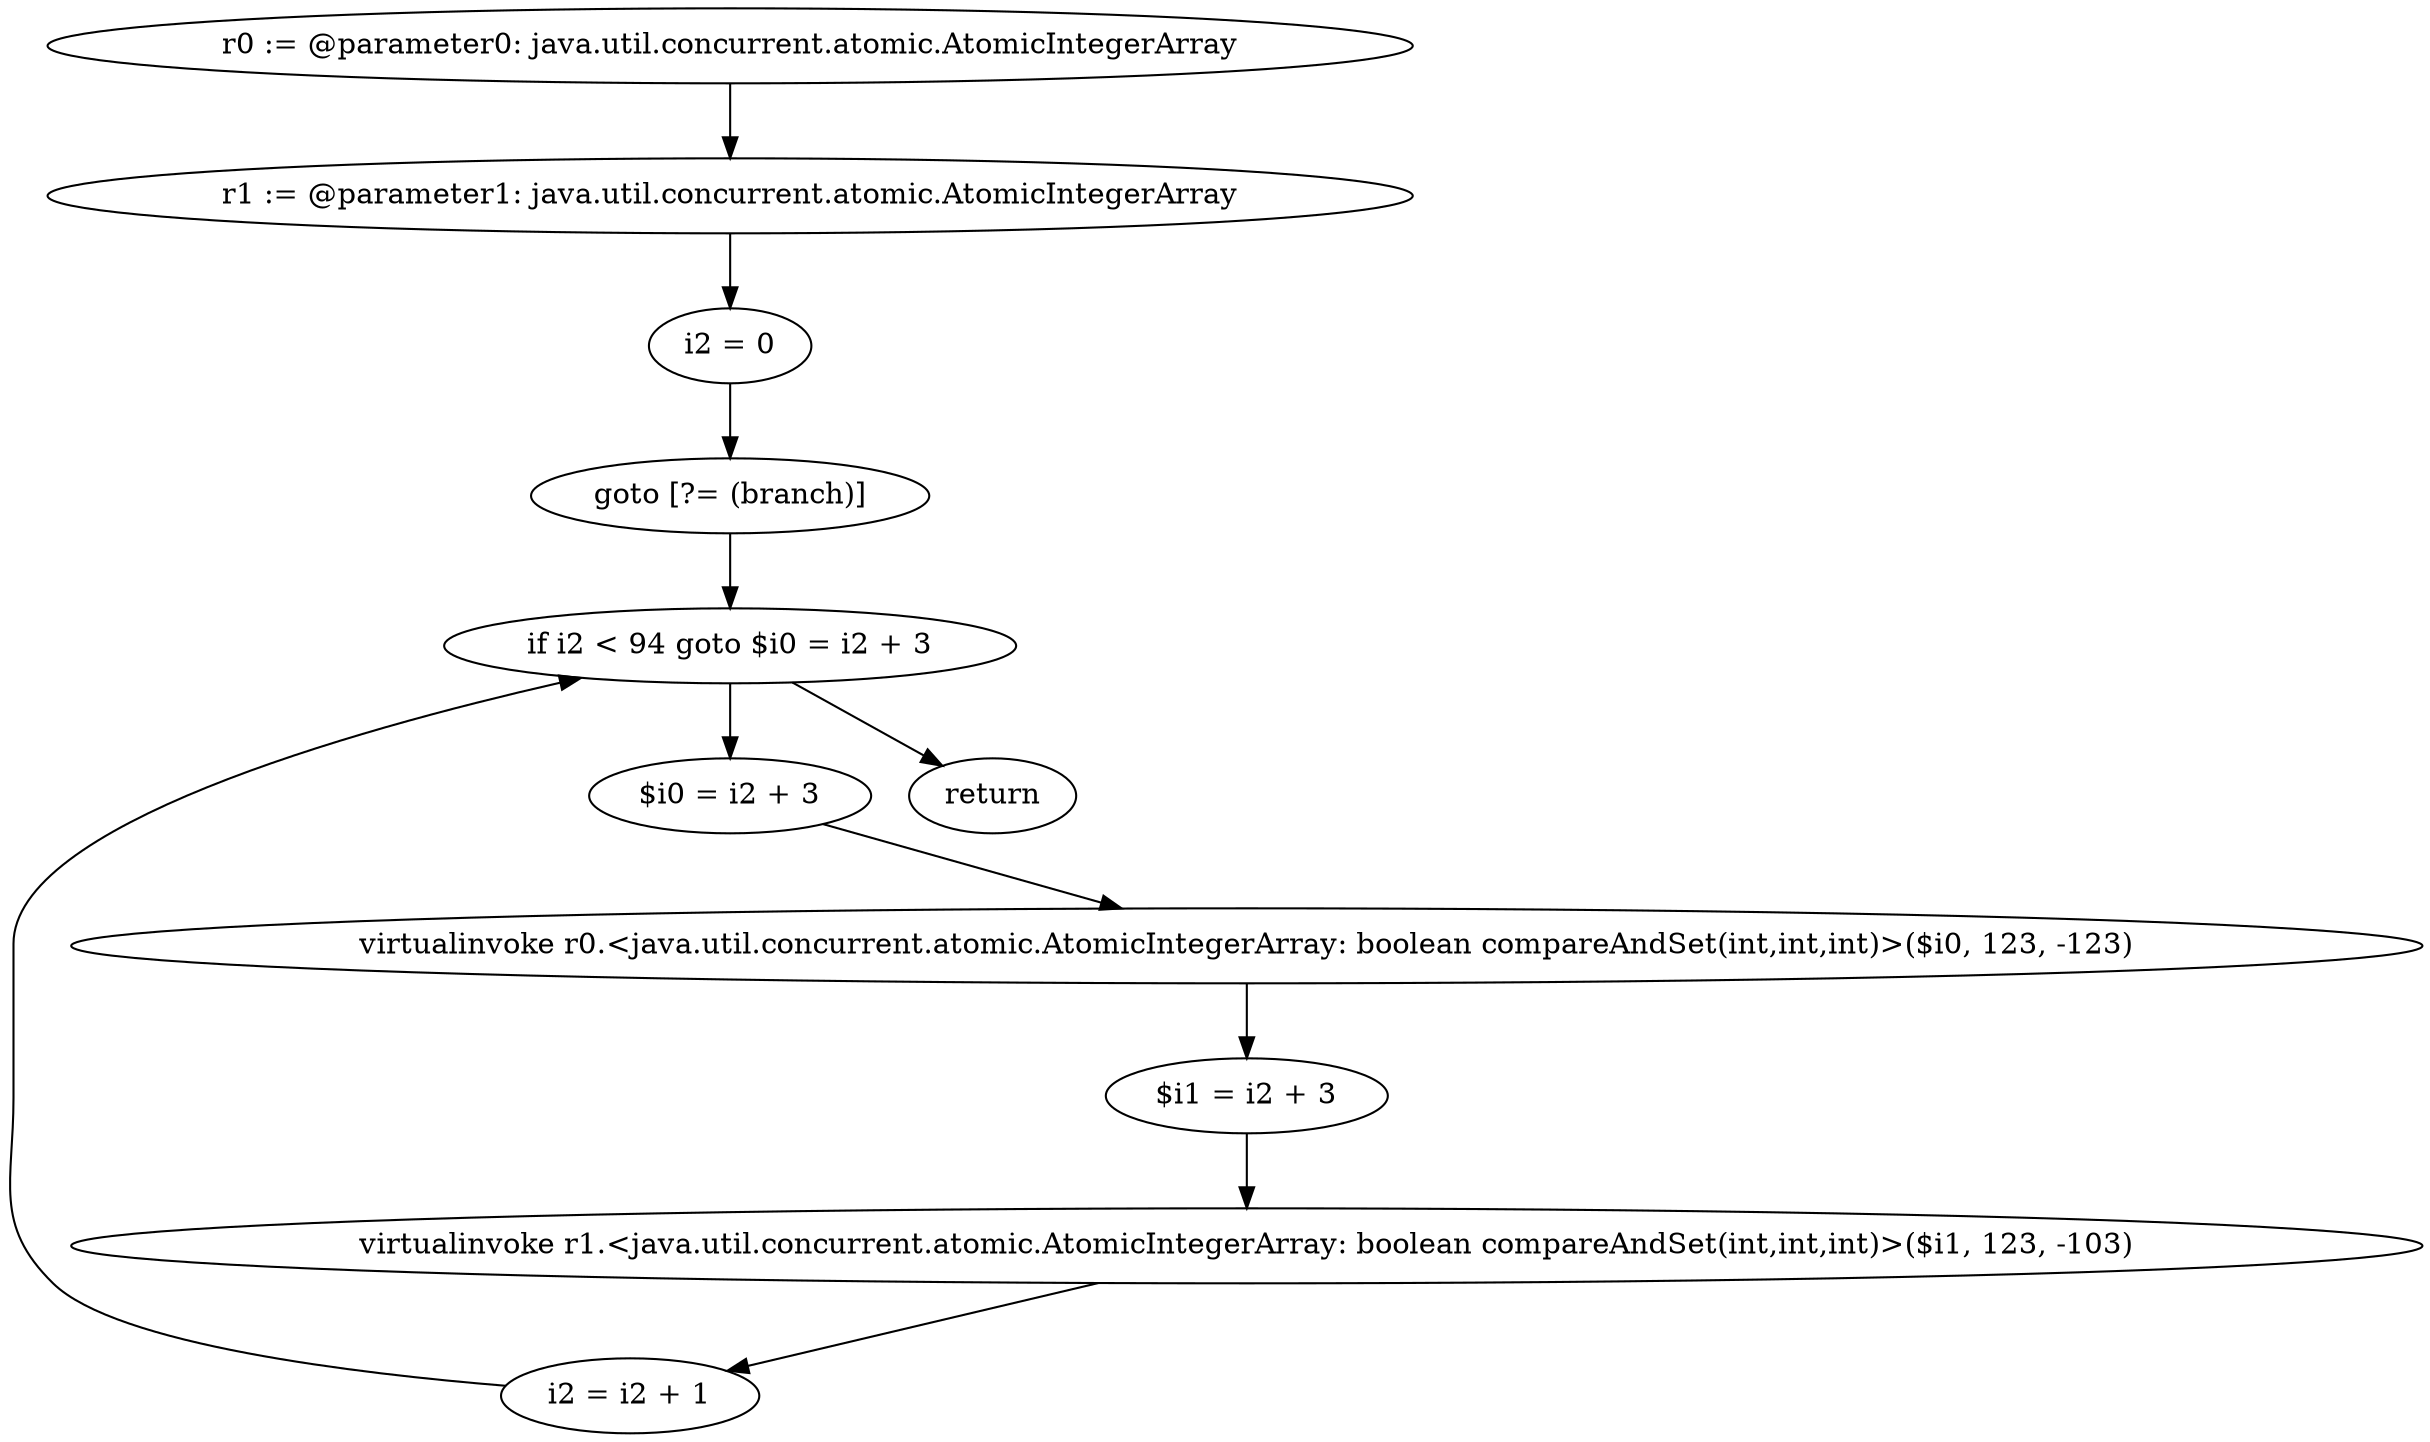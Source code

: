 digraph "unitGraph" {
    "r0 := @parameter0: java.util.concurrent.atomic.AtomicIntegerArray"
    "r1 := @parameter1: java.util.concurrent.atomic.AtomicIntegerArray"
    "i2 = 0"
    "goto [?= (branch)]"
    "$i0 = i2 + 3"
    "virtualinvoke r0.<java.util.concurrent.atomic.AtomicIntegerArray: boolean compareAndSet(int,int,int)>($i0, 123, -123)"
    "$i1 = i2 + 3"
    "virtualinvoke r1.<java.util.concurrent.atomic.AtomicIntegerArray: boolean compareAndSet(int,int,int)>($i1, 123, -103)"
    "i2 = i2 + 1"
    "if i2 < 94 goto $i0 = i2 + 3"
    "return"
    "r0 := @parameter0: java.util.concurrent.atomic.AtomicIntegerArray"->"r1 := @parameter1: java.util.concurrent.atomic.AtomicIntegerArray";
    "r1 := @parameter1: java.util.concurrent.atomic.AtomicIntegerArray"->"i2 = 0";
    "i2 = 0"->"goto [?= (branch)]";
    "goto [?= (branch)]"->"if i2 < 94 goto $i0 = i2 + 3";
    "$i0 = i2 + 3"->"virtualinvoke r0.<java.util.concurrent.atomic.AtomicIntegerArray: boolean compareAndSet(int,int,int)>($i0, 123, -123)";
    "virtualinvoke r0.<java.util.concurrent.atomic.AtomicIntegerArray: boolean compareAndSet(int,int,int)>($i0, 123, -123)"->"$i1 = i2 + 3";
    "$i1 = i2 + 3"->"virtualinvoke r1.<java.util.concurrent.atomic.AtomicIntegerArray: boolean compareAndSet(int,int,int)>($i1, 123, -103)";
    "virtualinvoke r1.<java.util.concurrent.atomic.AtomicIntegerArray: boolean compareAndSet(int,int,int)>($i1, 123, -103)"->"i2 = i2 + 1";
    "i2 = i2 + 1"->"if i2 < 94 goto $i0 = i2 + 3";
    "if i2 < 94 goto $i0 = i2 + 3"->"return";
    "if i2 < 94 goto $i0 = i2 + 3"->"$i0 = i2 + 3";
}
